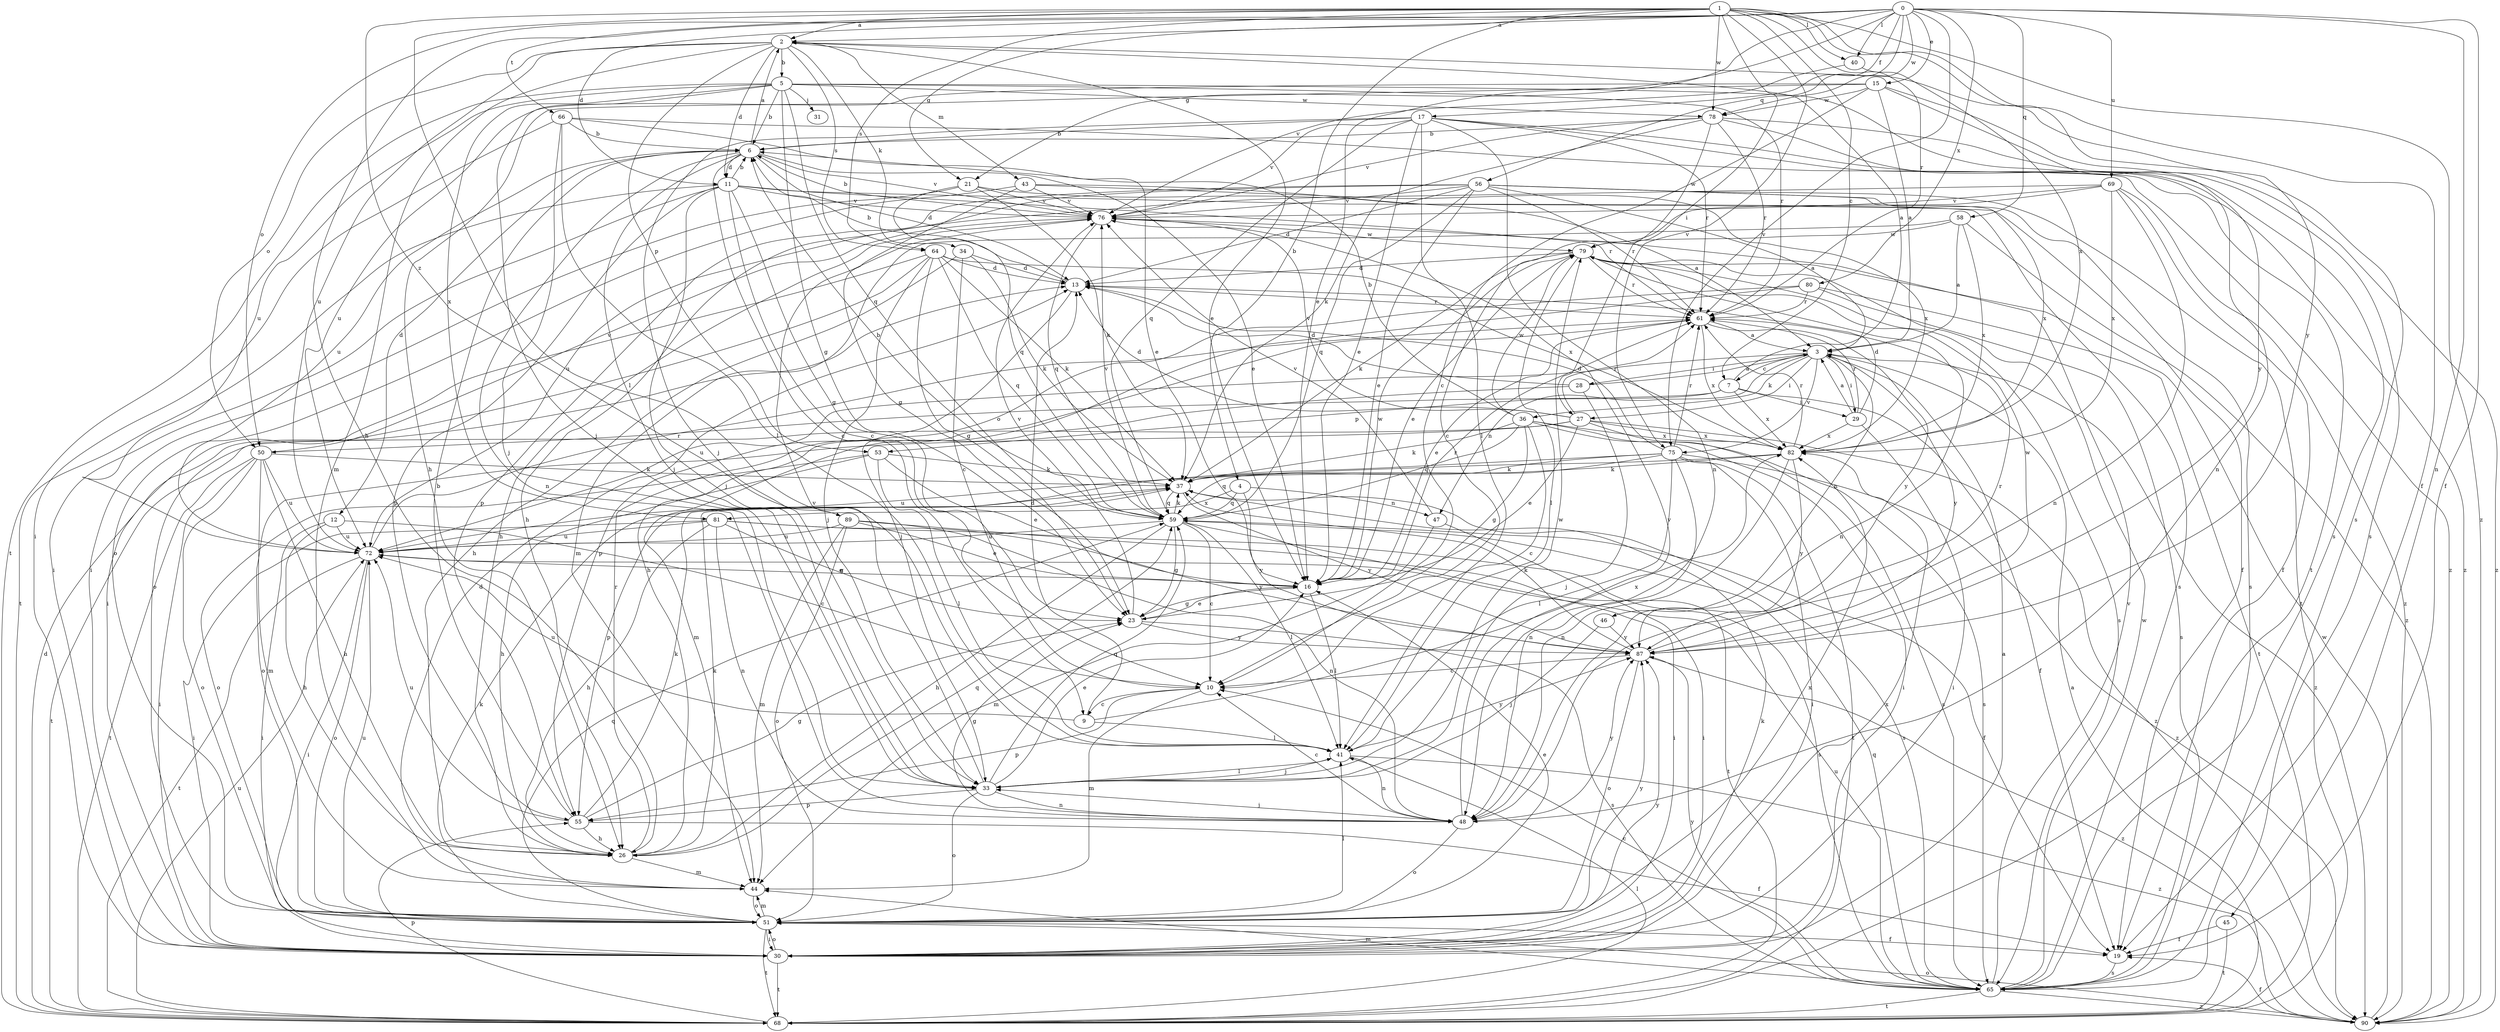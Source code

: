 strict digraph  {
0;
1;
2;
3;
4;
5;
6;
7;
9;
10;
11;
12;
13;
15;
16;
17;
19;
21;
23;
26;
27;
28;
29;
30;
31;
33;
34;
36;
37;
40;
41;
43;
44;
45;
46;
47;
48;
50;
51;
53;
55;
56;
58;
59;
61;
64;
65;
66;
68;
69;
72;
75;
76;
78;
79;
80;
81;
82;
87;
89;
90;
0 -> 2  [label=a];
0 -> 11  [label=d];
0 -> 15  [label=e];
0 -> 16  [label=e];
0 -> 17  [label=f];
0 -> 19  [label=f];
0 -> 21  [label=g];
0 -> 26  [label=h];
0 -> 40  [label=l];
0 -> 45  [label=n];
0 -> 50  [label=o];
0 -> 56  [label=q];
0 -> 58  [label=q];
0 -> 69  [label=u];
0 -> 75  [label=v];
0 -> 78  [label=w];
0 -> 80  [label=x];
1 -> 2  [label=a];
1 -> 4  [label=b];
1 -> 7  [label=c];
1 -> 19  [label=f];
1 -> 21  [label=g];
1 -> 27  [label=i];
1 -> 40  [label=l];
1 -> 41  [label=l];
1 -> 61  [label=r];
1 -> 64  [label=s];
1 -> 66  [label=t];
1 -> 75  [label=v];
1 -> 78  [label=w];
1 -> 87  [label=y];
1 -> 89  [label=z];
1 -> 90  [label=z];
2 -> 5  [label=b];
2 -> 11  [label=d];
2 -> 16  [label=e];
2 -> 34  [label=k];
2 -> 43  [label=m];
2 -> 44  [label=m];
2 -> 50  [label=o];
2 -> 53  [label=p];
2 -> 64  [label=s];
2 -> 65  [label=s];
2 -> 72  [label=u];
3 -> 7  [label=c];
3 -> 27  [label=i];
3 -> 28  [label=i];
3 -> 29  [label=i];
3 -> 36  [label=k];
3 -> 46  [label=n];
3 -> 47  [label=n];
3 -> 72  [label=u];
3 -> 75  [label=v];
3 -> 87  [label=y];
3 -> 90  [label=z];
4 -> 47  [label=n];
4 -> 59  [label=q];
4 -> 81  [label=x];
4 -> 87  [label=y];
5 -> 6  [label=b];
5 -> 23  [label=g];
5 -> 31  [label=j];
5 -> 33  [label=j];
5 -> 59  [label=q];
5 -> 61  [label=r];
5 -> 65  [label=s];
5 -> 68  [label=t];
5 -> 72  [label=u];
5 -> 78  [label=w];
5 -> 81  [label=x];
6 -> 2  [label=a];
6 -> 9  [label=c];
6 -> 11  [label=d];
6 -> 12  [label=d];
6 -> 13  [label=d];
6 -> 16  [label=e];
6 -> 33  [label=j];
6 -> 48  [label=n];
6 -> 72  [label=u];
6 -> 76  [label=v];
7 -> 2  [label=a];
7 -> 19  [label=f];
7 -> 29  [label=i];
7 -> 50  [label=o];
7 -> 53  [label=p];
7 -> 82  [label=x];
9 -> 13  [label=d];
9 -> 41  [label=l];
9 -> 72  [label=u];
9 -> 82  [label=x];
10 -> 9  [label=c];
10 -> 44  [label=m];
10 -> 55  [label=p];
11 -> 6  [label=b];
11 -> 10  [label=c];
11 -> 23  [label=g];
11 -> 30  [label=i];
11 -> 33  [label=j];
11 -> 55  [label=p];
11 -> 61  [label=r];
11 -> 65  [label=s];
11 -> 68  [label=t];
11 -> 76  [label=v];
12 -> 10  [label=c];
12 -> 26  [label=h];
12 -> 30  [label=i];
12 -> 72  [label=u];
13 -> 6  [label=b];
13 -> 33  [label=j];
13 -> 61  [label=r];
15 -> 3  [label=a];
15 -> 10  [label=c];
15 -> 26  [label=h];
15 -> 65  [label=s];
15 -> 72  [label=u];
15 -> 78  [label=w];
15 -> 87  [label=y];
16 -> 23  [label=g];
16 -> 41  [label=l];
16 -> 61  [label=r];
16 -> 79  [label=w];
17 -> 6  [label=b];
17 -> 16  [label=e];
17 -> 33  [label=j];
17 -> 41  [label=l];
17 -> 48  [label=n];
17 -> 59  [label=q];
17 -> 61  [label=r];
17 -> 68  [label=t];
17 -> 76  [label=v];
17 -> 90  [label=z];
19 -> 65  [label=s];
21 -> 19  [label=f];
21 -> 30  [label=i];
21 -> 37  [label=k];
21 -> 59  [label=q];
21 -> 76  [label=v];
23 -> 16  [label=e];
23 -> 65  [label=s];
23 -> 76  [label=v];
23 -> 87  [label=y];
26 -> 37  [label=k];
26 -> 44  [label=m];
26 -> 59  [label=q];
26 -> 61  [label=r];
27 -> 13  [label=d];
27 -> 16  [label=e];
27 -> 51  [label=o];
27 -> 61  [label=r];
27 -> 65  [label=s];
27 -> 68  [label=t];
27 -> 76  [label=v];
27 -> 82  [label=x];
27 -> 90  [label=z];
28 -> 3  [label=a];
28 -> 13  [label=d];
28 -> 33  [label=j];
28 -> 44  [label=m];
29 -> 3  [label=a];
29 -> 13  [label=d];
29 -> 30  [label=i];
29 -> 61  [label=r];
29 -> 82  [label=x];
30 -> 3  [label=a];
30 -> 37  [label=k];
30 -> 51  [label=o];
30 -> 68  [label=t];
30 -> 82  [label=x];
30 -> 87  [label=y];
33 -> 16  [label=e];
33 -> 41  [label=l];
33 -> 48  [label=n];
33 -> 51  [label=o];
33 -> 55  [label=p];
33 -> 59  [label=q];
33 -> 76  [label=v];
33 -> 79  [label=w];
34 -> 10  [label=c];
34 -> 13  [label=d];
34 -> 26  [label=h];
34 -> 37  [label=k];
36 -> 6  [label=b];
36 -> 10  [label=c];
36 -> 23  [label=g];
36 -> 30  [label=i];
36 -> 37  [label=k];
36 -> 59  [label=q];
36 -> 65  [label=s];
36 -> 79  [label=w];
36 -> 82  [label=x];
37 -> 59  [label=q];
37 -> 65  [label=s];
37 -> 87  [label=y];
40 -> 76  [label=v];
40 -> 82  [label=x];
41 -> 33  [label=j];
41 -> 48  [label=n];
41 -> 87  [label=y];
41 -> 90  [label=z];
43 -> 3  [label=a];
43 -> 23  [label=g];
43 -> 51  [label=o];
43 -> 76  [label=v];
43 -> 82  [label=x];
44 -> 13  [label=d];
44 -> 51  [label=o];
45 -> 19  [label=f];
45 -> 68  [label=t];
46 -> 33  [label=j];
46 -> 87  [label=y];
47 -> 30  [label=i];
47 -> 44  [label=m];
47 -> 76  [label=v];
48 -> 10  [label=c];
48 -> 23  [label=g];
48 -> 33  [label=j];
48 -> 51  [label=o];
48 -> 76  [label=v];
48 -> 87  [label=y];
50 -> 26  [label=h];
50 -> 30  [label=i];
50 -> 37  [label=k];
50 -> 44  [label=m];
50 -> 51  [label=o];
50 -> 68  [label=t];
50 -> 72  [label=u];
50 -> 76  [label=v];
51 -> 16  [label=e];
51 -> 19  [label=f];
51 -> 30  [label=i];
51 -> 37  [label=k];
51 -> 41  [label=l];
51 -> 44  [label=m];
51 -> 59  [label=q];
51 -> 68  [label=t];
51 -> 72  [label=u];
51 -> 82  [label=x];
51 -> 87  [label=y];
53 -> 16  [label=e];
53 -> 26  [label=h];
53 -> 37  [label=k];
53 -> 41  [label=l];
53 -> 51  [label=o];
55 -> 6  [label=b];
55 -> 19  [label=f];
55 -> 23  [label=g];
55 -> 26  [label=h];
55 -> 37  [label=k];
55 -> 72  [label=u];
56 -> 3  [label=a];
56 -> 13  [label=d];
56 -> 16  [label=e];
56 -> 26  [label=h];
56 -> 55  [label=p];
56 -> 59  [label=q];
56 -> 61  [label=r];
56 -> 65  [label=s];
56 -> 68  [label=t];
56 -> 76  [label=v];
56 -> 82  [label=x];
58 -> 3  [label=a];
58 -> 44  [label=m];
58 -> 79  [label=w];
58 -> 82  [label=x];
58 -> 90  [label=z];
59 -> 6  [label=b];
59 -> 10  [label=c];
59 -> 19  [label=f];
59 -> 23  [label=g];
59 -> 26  [label=h];
59 -> 30  [label=i];
59 -> 37  [label=k];
59 -> 41  [label=l];
59 -> 72  [label=u];
59 -> 76  [label=v];
61 -> 3  [label=a];
61 -> 16  [label=e];
61 -> 82  [label=x];
61 -> 87  [label=y];
64 -> 13  [label=d];
64 -> 23  [label=g];
64 -> 30  [label=i];
64 -> 33  [label=j];
64 -> 37  [label=k];
64 -> 51  [label=o];
64 -> 59  [label=q];
64 -> 82  [label=x];
65 -> 10  [label=c];
65 -> 44  [label=m];
65 -> 59  [label=q];
65 -> 68  [label=t];
65 -> 72  [label=u];
65 -> 76  [label=v];
65 -> 79  [label=w];
65 -> 87  [label=y];
65 -> 90  [label=z];
66 -> 6  [label=b];
66 -> 16  [label=e];
66 -> 30  [label=i];
66 -> 33  [label=j];
66 -> 41  [label=l];
66 -> 90  [label=z];
68 -> 3  [label=a];
68 -> 13  [label=d];
68 -> 41  [label=l];
68 -> 55  [label=p];
68 -> 72  [label=u];
69 -> 10  [label=c];
69 -> 19  [label=f];
69 -> 48  [label=n];
69 -> 72  [label=u];
69 -> 76  [label=v];
69 -> 82  [label=x];
69 -> 90  [label=z];
72 -> 16  [label=e];
72 -> 30  [label=i];
72 -> 51  [label=o];
72 -> 61  [label=r];
72 -> 68  [label=t];
75 -> 13  [label=d];
75 -> 30  [label=i];
75 -> 37  [label=k];
75 -> 41  [label=l];
75 -> 48  [label=n];
75 -> 55  [label=p];
75 -> 59  [label=q];
75 -> 61  [label=r];
75 -> 68  [label=t];
75 -> 90  [label=z];
76 -> 6  [label=b];
76 -> 26  [label=h];
76 -> 59  [label=q];
76 -> 79  [label=w];
78 -> 6  [label=b];
78 -> 37  [label=k];
78 -> 48  [label=n];
78 -> 61  [label=r];
78 -> 76  [label=v];
78 -> 79  [label=w];
78 -> 90  [label=z];
79 -> 13  [label=d];
79 -> 16  [label=e];
79 -> 37  [label=k];
79 -> 41  [label=l];
79 -> 48  [label=n];
79 -> 61  [label=r];
79 -> 65  [label=s];
80 -> 26  [label=h];
80 -> 55  [label=p];
80 -> 61  [label=r];
80 -> 65  [label=s];
80 -> 68  [label=t];
81 -> 23  [label=g];
81 -> 26  [label=h];
81 -> 30  [label=i];
81 -> 48  [label=n];
81 -> 65  [label=s];
81 -> 72  [label=u];
81 -> 87  [label=y];
82 -> 37  [label=k];
82 -> 48  [label=n];
82 -> 61  [label=r];
82 -> 72  [label=u];
82 -> 87  [label=y];
87 -> 10  [label=c];
87 -> 37  [label=k];
87 -> 51  [label=o];
87 -> 61  [label=r];
87 -> 79  [label=w];
87 -> 90  [label=z];
89 -> 16  [label=e];
89 -> 44  [label=m];
89 -> 48  [label=n];
89 -> 51  [label=o];
89 -> 68  [label=t];
89 -> 72  [label=u];
90 -> 19  [label=f];
90 -> 51  [label=o];
90 -> 79  [label=w];
}
